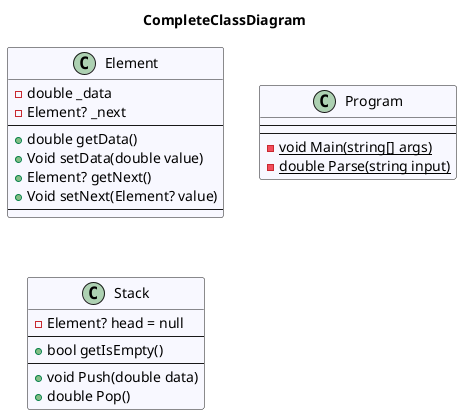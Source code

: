 @startuml CompleteClassDiagram
title CompleteClassDiagram
 class Element #GhostWhite {
- double _data
- Element? _next
---
+ double getData()
+ Void setData(double value)
+ Element? getNext()
+ Void setNext(Element? value)
---
}
 class Program #GhostWhite {
---
---
- {static} void Main(string[] args)
- {static} double Parse(string input)
}
 class Stack #GhostWhite {
- Element? head = null
---
+ bool getIsEmpty()
---
+ void Push(double data)
+ double Pop()
}
@enduml
